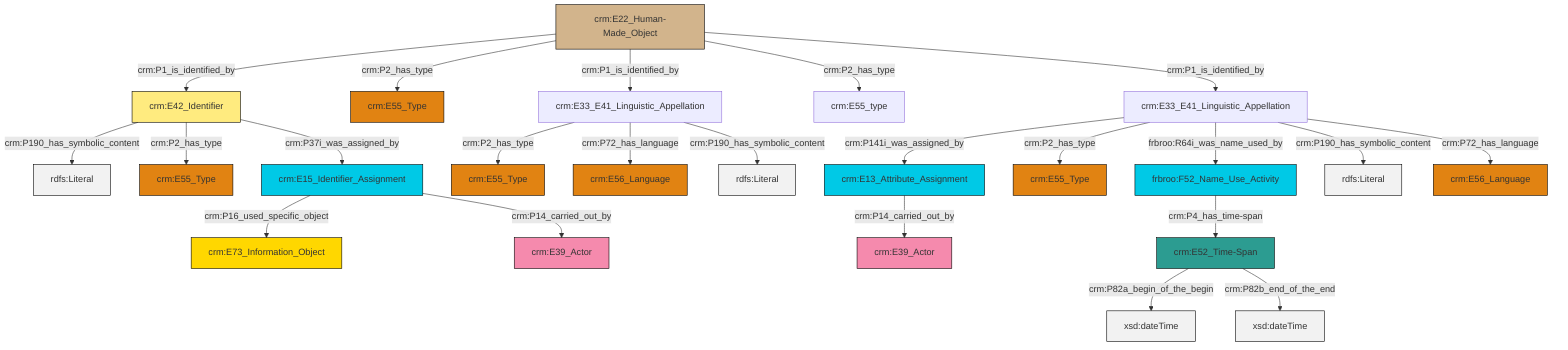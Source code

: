 graph TD
classDef Literal fill:#f2f2f2,stroke:#000000;
classDef CRM_Entity fill:#FFFFFF,stroke:#000000;
classDef Temporal_Entity fill:#00C9E6, stroke:#000000;
classDef Type fill:#E18312, stroke:#000000;
classDef Time-Span fill:#2C9C91, stroke:#000000;
classDef Appellation fill:#FFEB7F, stroke:#000000;
classDef Place fill:#008836, stroke:#000000;
classDef Persistent_Item fill:#B266B2, stroke:#000000;
classDef Conceptual_Object fill:#FFD700, stroke:#000000;
classDef Physical_Thing fill:#D2B48C, stroke:#000000;
classDef Actor fill:#f58aad, stroke:#000000;
classDef PC_Classes fill:#4ce600, stroke:#000000;
classDef Multi fill:#cccccc,stroke:#000000;

4["crm:E33_E41_Linguistic_Appellation"]:::Default -->|crm:P2_has_type| 5["crm:E55_Type"]:::Type
6["crm:E13_Attribute_Assignment"]:::Temporal_Entity -->|crm:P14_carried_out_by| 7["crm:E39_Actor"]:::Actor
10["crm:E42_Identifier"]:::Appellation -->|crm:P190_has_symbolic_content| 11[rdfs:Literal]:::Literal
10["crm:E42_Identifier"]:::Appellation -->|crm:P2_has_type| 14["crm:E55_Type"]:::Type
4["crm:E33_E41_Linguistic_Appellation"]:::Default -->|crm:P72_has_language| 15["crm:E56_Language"]:::Type
21["crm:E15_Identifier_Assignment"]:::Temporal_Entity -->|crm:P16_used_specific_object| 8["crm:E73_Information_Object"]:::Conceptual_Object
22["crm:E33_E41_Linguistic_Appellation"]:::Default -->|crm:P141i_was_assigned_by| 6["crm:E13_Attribute_Assignment"]:::Temporal_Entity
4["crm:E33_E41_Linguistic_Appellation"]:::Default -->|crm:P190_has_symbolic_content| 23[rdfs:Literal]:::Literal
22["crm:E33_E41_Linguistic_Appellation"]:::Default -->|crm:P2_has_type| 0["crm:E55_Type"]:::Type
22["crm:E33_E41_Linguistic_Appellation"]:::Default -->|frbroo:R64i_was_name_used_by| 16["frbroo:F52_Name_Use_Activity"]:::Temporal_Entity
22["crm:E33_E41_Linguistic_Appellation"]:::Default -->|crm:P190_has_symbolic_content| 29[rdfs:Literal]:::Literal
26["crm:E22_Human-Made_Object"]:::Physical_Thing -->|crm:P1_is_identified_by| 10["crm:E42_Identifier"]:::Appellation
21["crm:E15_Identifier_Assignment"]:::Temporal_Entity -->|crm:P14_carried_out_by| 31["crm:E39_Actor"]:::Actor
26["crm:E22_Human-Made_Object"]:::Physical_Thing -->|crm:P2_has_type| 12["crm:E55_Type"]:::Type
26["crm:E22_Human-Made_Object"]:::Physical_Thing -->|crm:P1_is_identified_by| 4["crm:E33_E41_Linguistic_Appellation"]:::Default
26["crm:E22_Human-Made_Object"]:::Physical_Thing -->|crm:P2_has_type| 18["crm:E55_type"]:::Default
22["crm:E33_E41_Linguistic_Appellation"]:::Default -->|crm:P72_has_language| 2["crm:E56_Language"]:::Type
33["crm:E52_Time-Span"]:::Time-Span -->|crm:P82a_begin_of_the_begin| 34[xsd:dateTime]:::Literal
33["crm:E52_Time-Span"]:::Time-Span -->|crm:P82b_end_of_the_end| 35[xsd:dateTime]:::Literal
26["crm:E22_Human-Made_Object"]:::Physical_Thing -->|crm:P1_is_identified_by| 22["crm:E33_E41_Linguistic_Appellation"]:::Default
16["frbroo:F52_Name_Use_Activity"]:::Temporal_Entity -->|crm:P4_has_time-span| 33["crm:E52_Time-Span"]:::Time-Span
10["crm:E42_Identifier"]:::Appellation -->|crm:P37i_was_assigned_by| 21["crm:E15_Identifier_Assignment"]:::Temporal_Entity